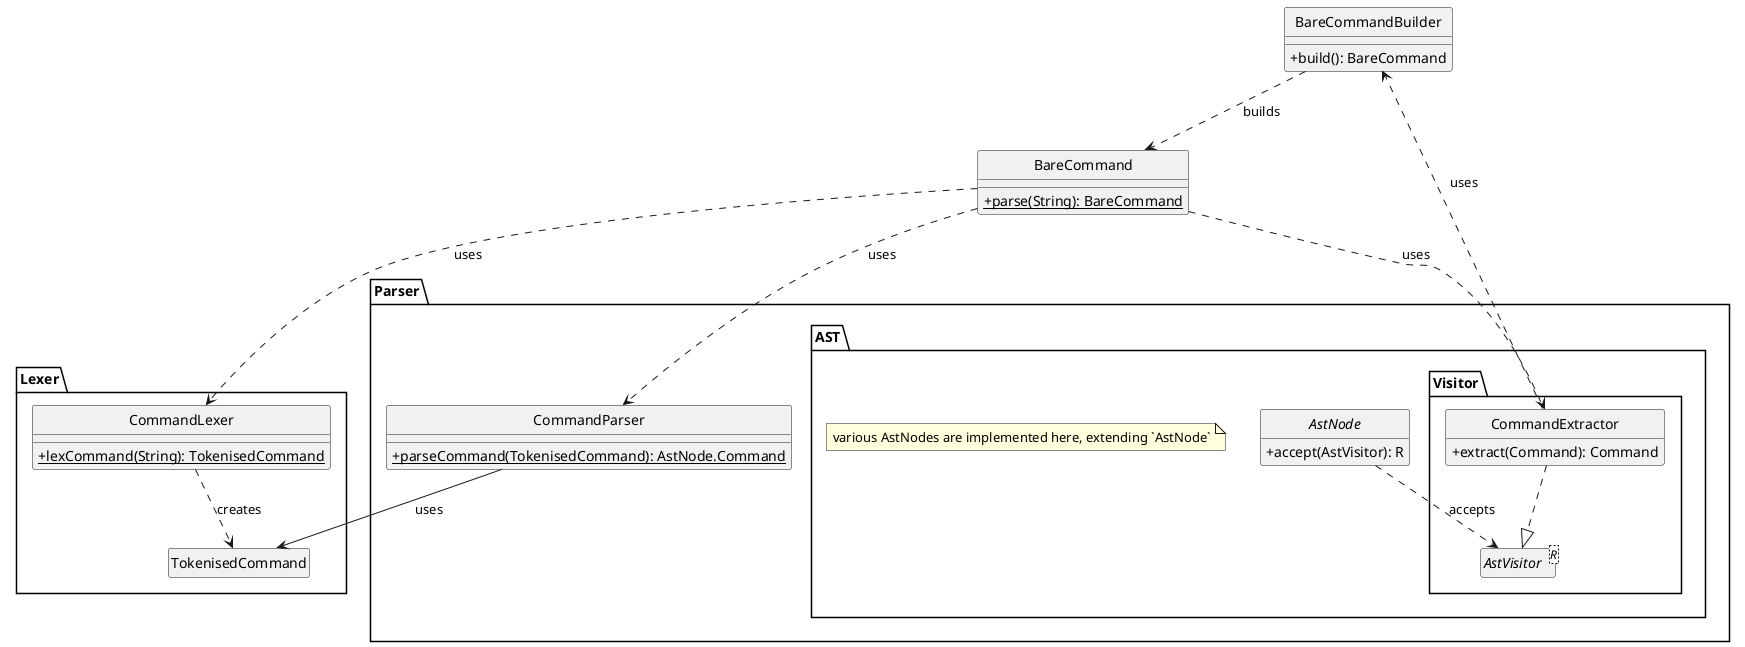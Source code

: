@startuml
skinparam style strictuml
skinparam classAttributeIconSize 0
hide empty members
!define ABSTRACT_CLASS abstract class
!define INTERFACE interface
!define ABSTRACT_METHOD {abstract}

package "Lexer" {
    class CommandLexer {
        __
        + {static} lexCommand(String): TokenisedCommand
    }

    class TokenisedCommand {
    }
}

package "Parser" {
    class CommandParser {
        __
        + {static} parseCommand(TokenisedCommand): AstNode.Command
    }

    package "AST" {
        ABSTRACT_CLASS AstNode {
            + accept(AstVisitor): R
        }

        note "various AstNodes are implemented here, extending `AstNode`" as N1

        package "Visitor" {
            INTERFACE "AstVisitor<R>" as AstVisitor {
            }

            class CommandExtractor {
                + extract(Command): Command
            }
        }
    }
}

class BareCommand {
    __
    + {static} parse(String): BareCommand
}

class BareCommandBuilder {
    __
    + build(): BareCommand
}

' Relationships - Lexer
CommandLexer ..> TokenisedCommand : creates

' Relationships - Parser
CommandParser --> TokenisedCommand : uses

' Relationships - Visitor
CommandExtractor ..|> AstVisitor
AstNode ..> AstVisitor : accepts
CommandExtractor ..> BareCommandBuilder : uses

' Relationships - Interface
BareCommand ..> CommandLexer : uses
BareCommand ..> CommandParser : uses
BareCommand ..> CommandExtractor : uses
BareCommandBuilder ..> BareCommand : builds

hide empty members

@enduml
